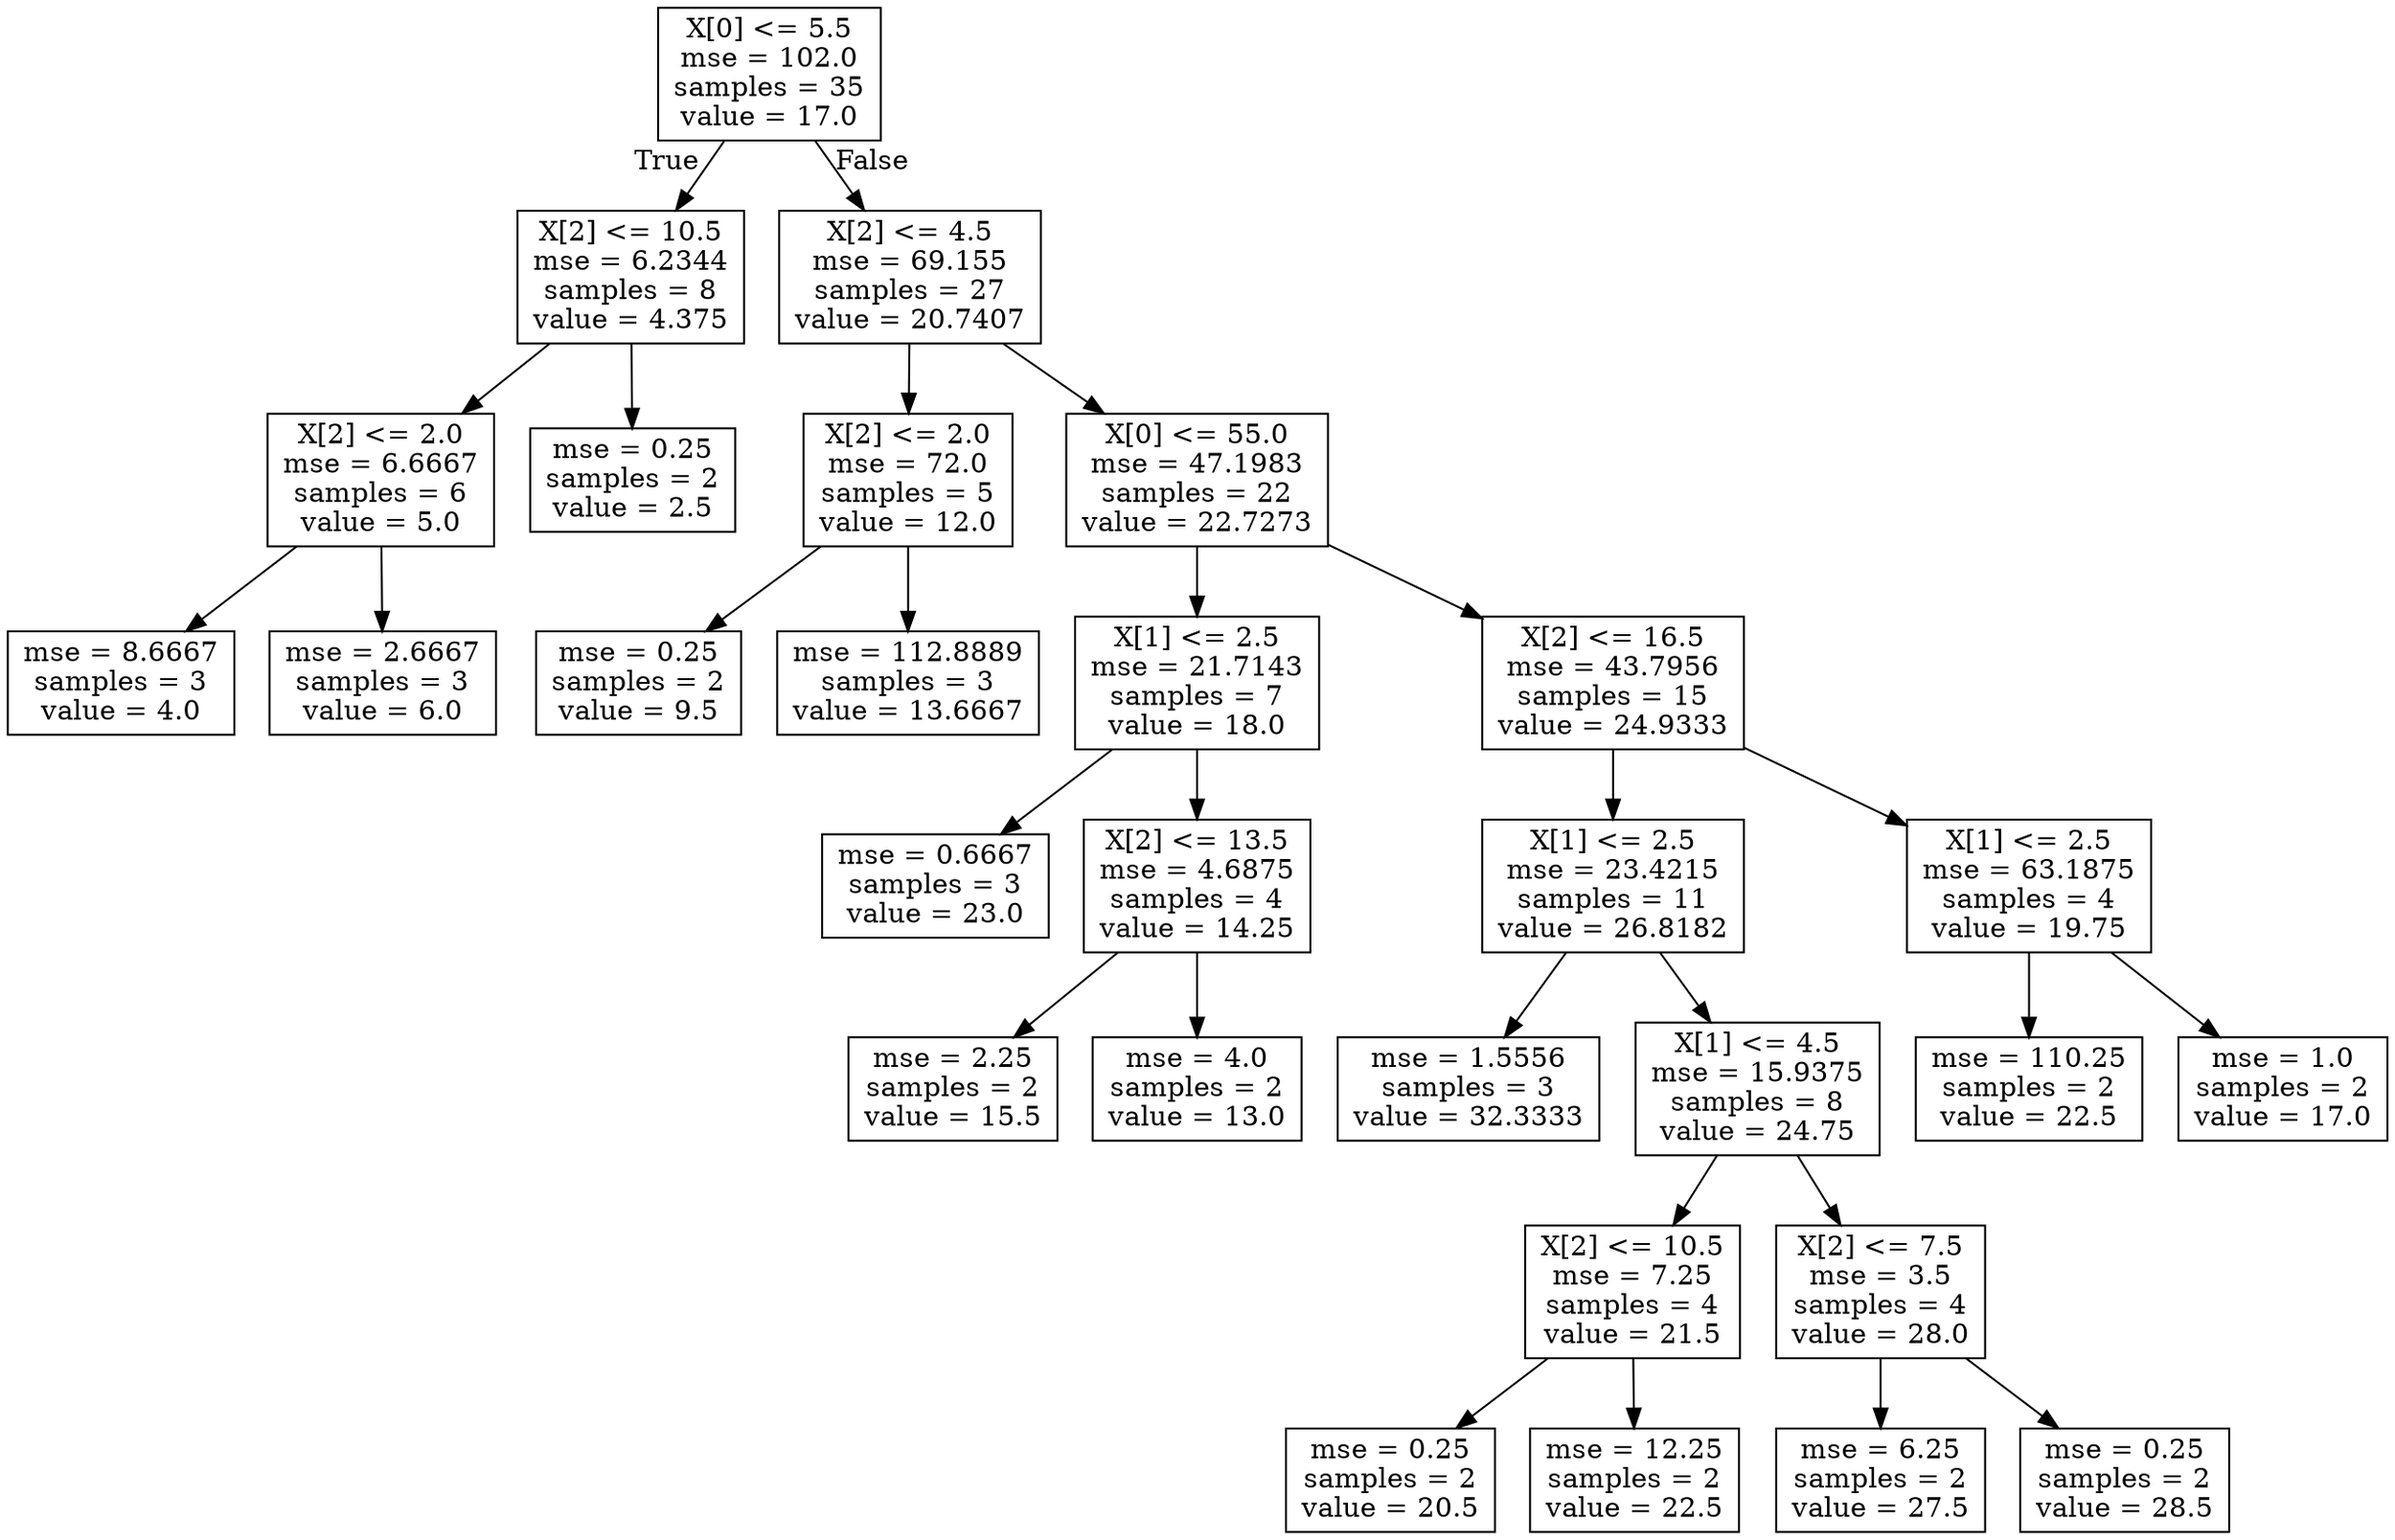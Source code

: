 digraph Tree {
node [shape=box] ;
0 [label="X[0] <= 5.5\nmse = 102.0\nsamples = 35\nvalue = 17.0"] ;
1 [label="X[2] <= 10.5\nmse = 6.2344\nsamples = 8\nvalue = 4.375"] ;
0 -> 1 [labeldistance=2.5, labelangle=45, headlabel="True"] ;
2 [label="X[2] <= 2.0\nmse = 6.6667\nsamples = 6\nvalue = 5.0"] ;
1 -> 2 ;
3 [label="mse = 8.6667\nsamples = 3\nvalue = 4.0"] ;
2 -> 3 ;
4 [label="mse = 2.6667\nsamples = 3\nvalue = 6.0"] ;
2 -> 4 ;
5 [label="mse = 0.25\nsamples = 2\nvalue = 2.5"] ;
1 -> 5 ;
6 [label="X[2] <= 4.5\nmse = 69.155\nsamples = 27\nvalue = 20.7407"] ;
0 -> 6 [labeldistance=2.5, labelangle=-45, headlabel="False"] ;
7 [label="X[2] <= 2.0\nmse = 72.0\nsamples = 5\nvalue = 12.0"] ;
6 -> 7 ;
8 [label="mse = 0.25\nsamples = 2\nvalue = 9.5"] ;
7 -> 8 ;
9 [label="mse = 112.8889\nsamples = 3\nvalue = 13.6667"] ;
7 -> 9 ;
10 [label="X[0] <= 55.0\nmse = 47.1983\nsamples = 22\nvalue = 22.7273"] ;
6 -> 10 ;
11 [label="X[1] <= 2.5\nmse = 21.7143\nsamples = 7\nvalue = 18.0"] ;
10 -> 11 ;
12 [label="mse = 0.6667\nsamples = 3\nvalue = 23.0"] ;
11 -> 12 ;
13 [label="X[2] <= 13.5\nmse = 4.6875\nsamples = 4\nvalue = 14.25"] ;
11 -> 13 ;
14 [label="mse = 2.25\nsamples = 2\nvalue = 15.5"] ;
13 -> 14 ;
15 [label="mse = 4.0\nsamples = 2\nvalue = 13.0"] ;
13 -> 15 ;
16 [label="X[2] <= 16.5\nmse = 43.7956\nsamples = 15\nvalue = 24.9333"] ;
10 -> 16 ;
17 [label="X[1] <= 2.5\nmse = 23.4215\nsamples = 11\nvalue = 26.8182"] ;
16 -> 17 ;
18 [label="mse = 1.5556\nsamples = 3\nvalue = 32.3333"] ;
17 -> 18 ;
19 [label="X[1] <= 4.5\nmse = 15.9375\nsamples = 8\nvalue = 24.75"] ;
17 -> 19 ;
20 [label="X[2] <= 10.5\nmse = 7.25\nsamples = 4\nvalue = 21.5"] ;
19 -> 20 ;
21 [label="mse = 0.25\nsamples = 2\nvalue = 20.5"] ;
20 -> 21 ;
22 [label="mse = 12.25\nsamples = 2\nvalue = 22.5"] ;
20 -> 22 ;
23 [label="X[2] <= 7.5\nmse = 3.5\nsamples = 4\nvalue = 28.0"] ;
19 -> 23 ;
24 [label="mse = 6.25\nsamples = 2\nvalue = 27.5"] ;
23 -> 24 ;
25 [label="mse = 0.25\nsamples = 2\nvalue = 28.5"] ;
23 -> 25 ;
26 [label="X[1] <= 2.5\nmse = 63.1875\nsamples = 4\nvalue = 19.75"] ;
16 -> 26 ;
27 [label="mse = 110.25\nsamples = 2\nvalue = 22.5"] ;
26 -> 27 ;
28 [label="mse = 1.0\nsamples = 2\nvalue = 17.0"] ;
26 -> 28 ;
}